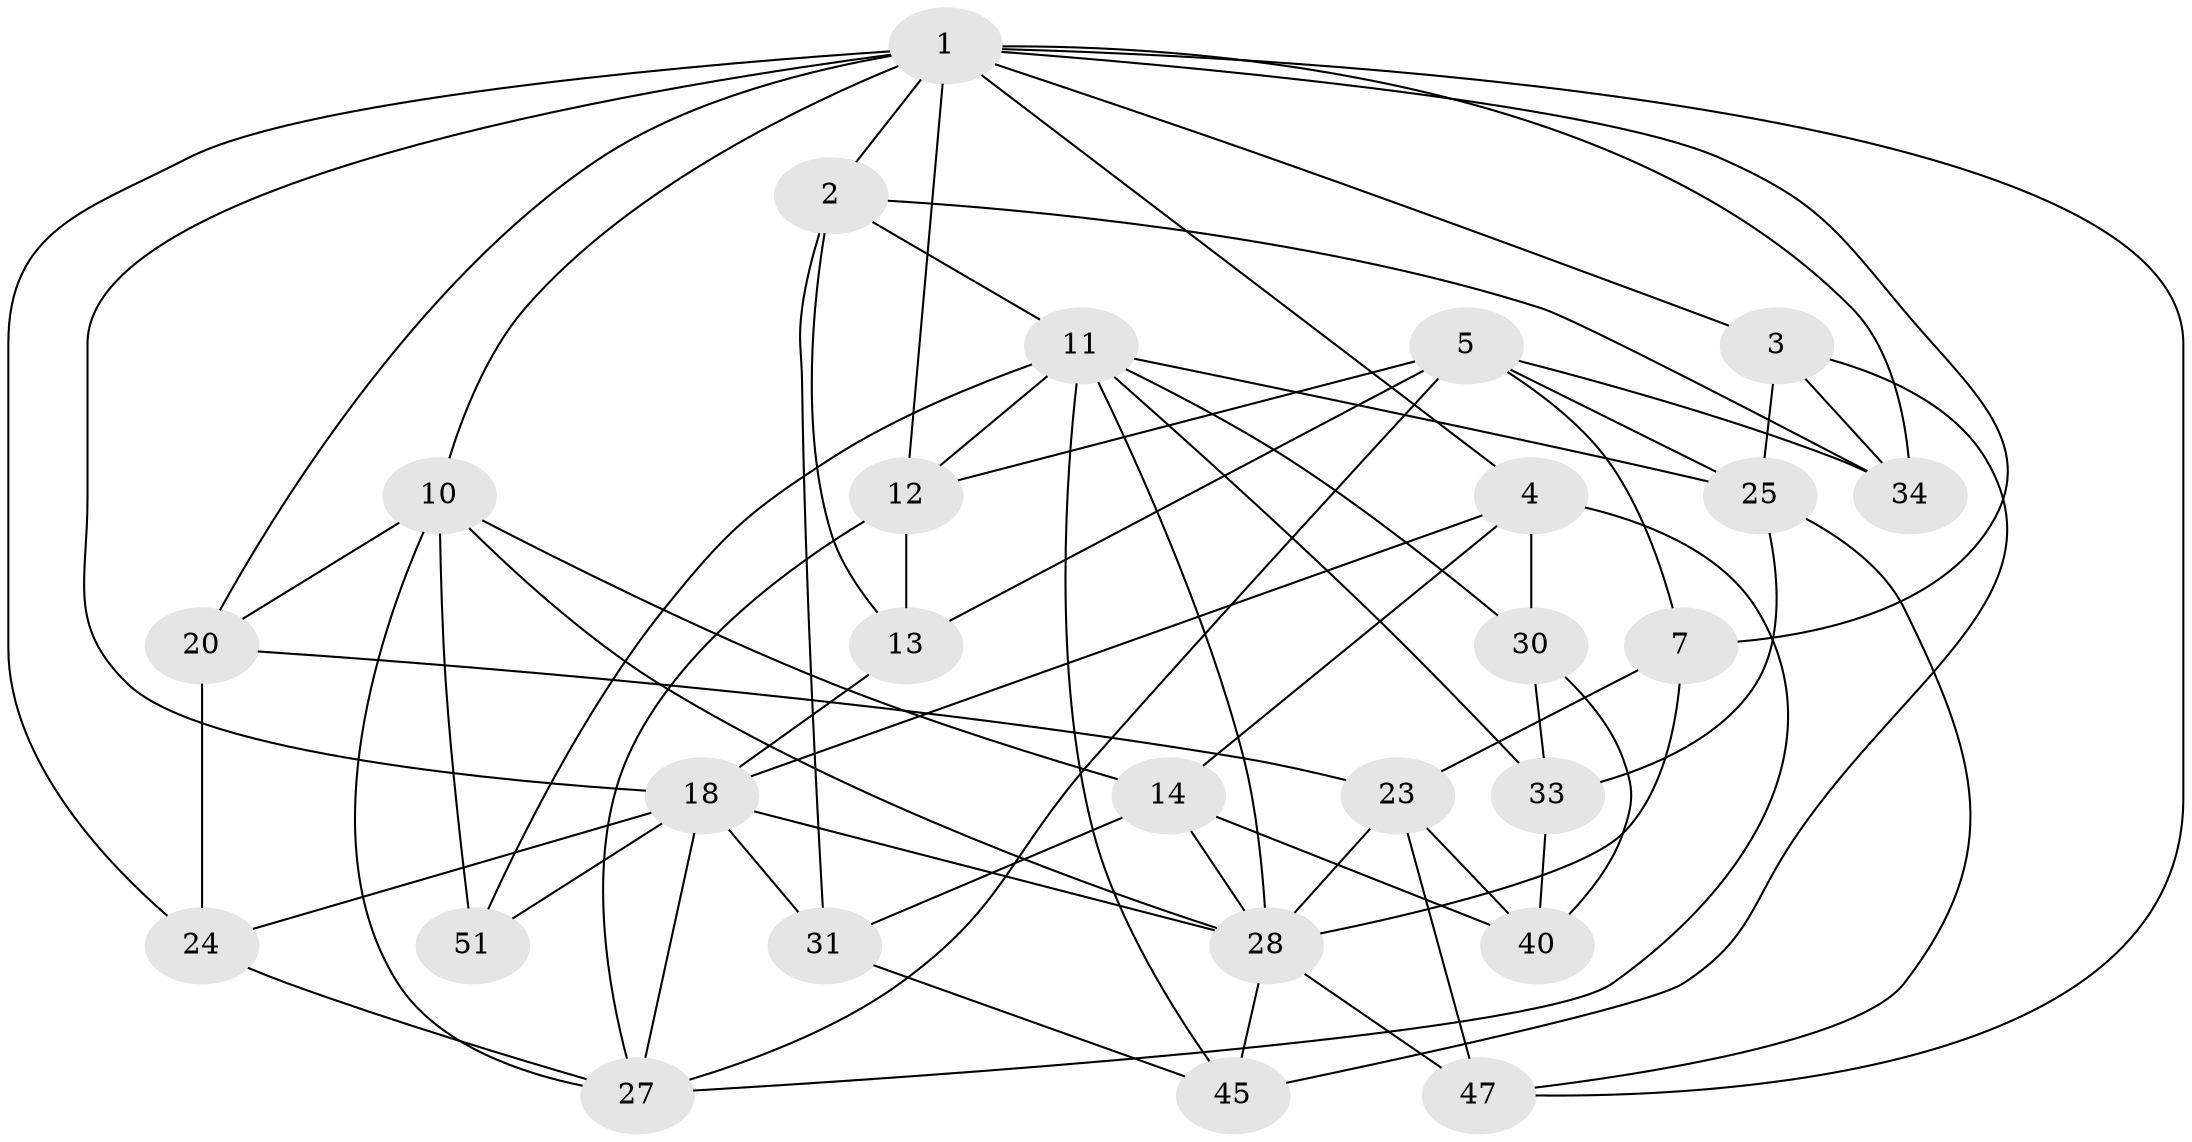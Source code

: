 // original degree distribution, {4: 1.0}
// Generated by graph-tools (version 1.1) at 2025/16/03/09/25 04:16:34]
// undirected, 26 vertices, 67 edges
graph export_dot {
graph [start="1"]
  node [color=gray90,style=filled];
  1 [super="+16+29+48+8"];
  2 [super="+42"];
  3 [super="+6"];
  4 [super="+9"];
  5 [super="+46"];
  7;
  10 [super="+44+15"];
  11 [super="+19+26"];
  12 [super="+22"];
  13;
  14 [super="+17"];
  18 [super="+32+21"];
  20;
  23 [super="+50"];
  24;
  25 [super="+36"];
  27 [super="+43"];
  28 [super="+35+53+37"];
  30;
  31;
  33;
  34 [super="+41"];
  40;
  45;
  47;
  51;
  1 -- 24;
  1 -- 4;
  1 -- 18;
  1 -- 34;
  1 -- 20;
  1 -- 12 [weight=2];
  1 -- 3;
  1 -- 2;
  1 -- 7;
  1 -- 10;
  1 -- 47;
  2 -- 13;
  2 -- 31;
  2 -- 34 [weight=2];
  2 -- 11;
  3 -- 45;
  3 -- 34 [weight=2];
  3 -- 25 [weight=2];
  4 -- 30;
  4 -- 27;
  4 -- 14;
  4 -- 18 [weight=2];
  5 -- 34;
  5 -- 27;
  5 -- 12;
  5 -- 13;
  5 -- 7;
  5 -- 25;
  7 -- 28;
  7 -- 23;
  10 -- 51;
  10 -- 28 [weight=2];
  10 -- 20;
  10 -- 27;
  10 -- 14 [weight=2];
  11 -- 25;
  11 -- 33;
  11 -- 51;
  11 -- 30;
  11 -- 45;
  11 -- 12;
  11 -- 28;
  12 -- 13;
  12 -- 27;
  13 -- 18;
  14 -- 31;
  14 -- 40;
  14 -- 28;
  18 -- 51 [weight=2];
  18 -- 27;
  18 -- 28;
  18 -- 24;
  18 -- 31;
  20 -- 24;
  20 -- 23;
  23 -- 47;
  23 -- 28 [weight=2];
  23 -- 40;
  24 -- 27;
  25 -- 47;
  25 -- 33;
  28 -- 47;
  28 -- 45;
  30 -- 40;
  30 -- 33;
  31 -- 45;
  33 -- 40;
}
